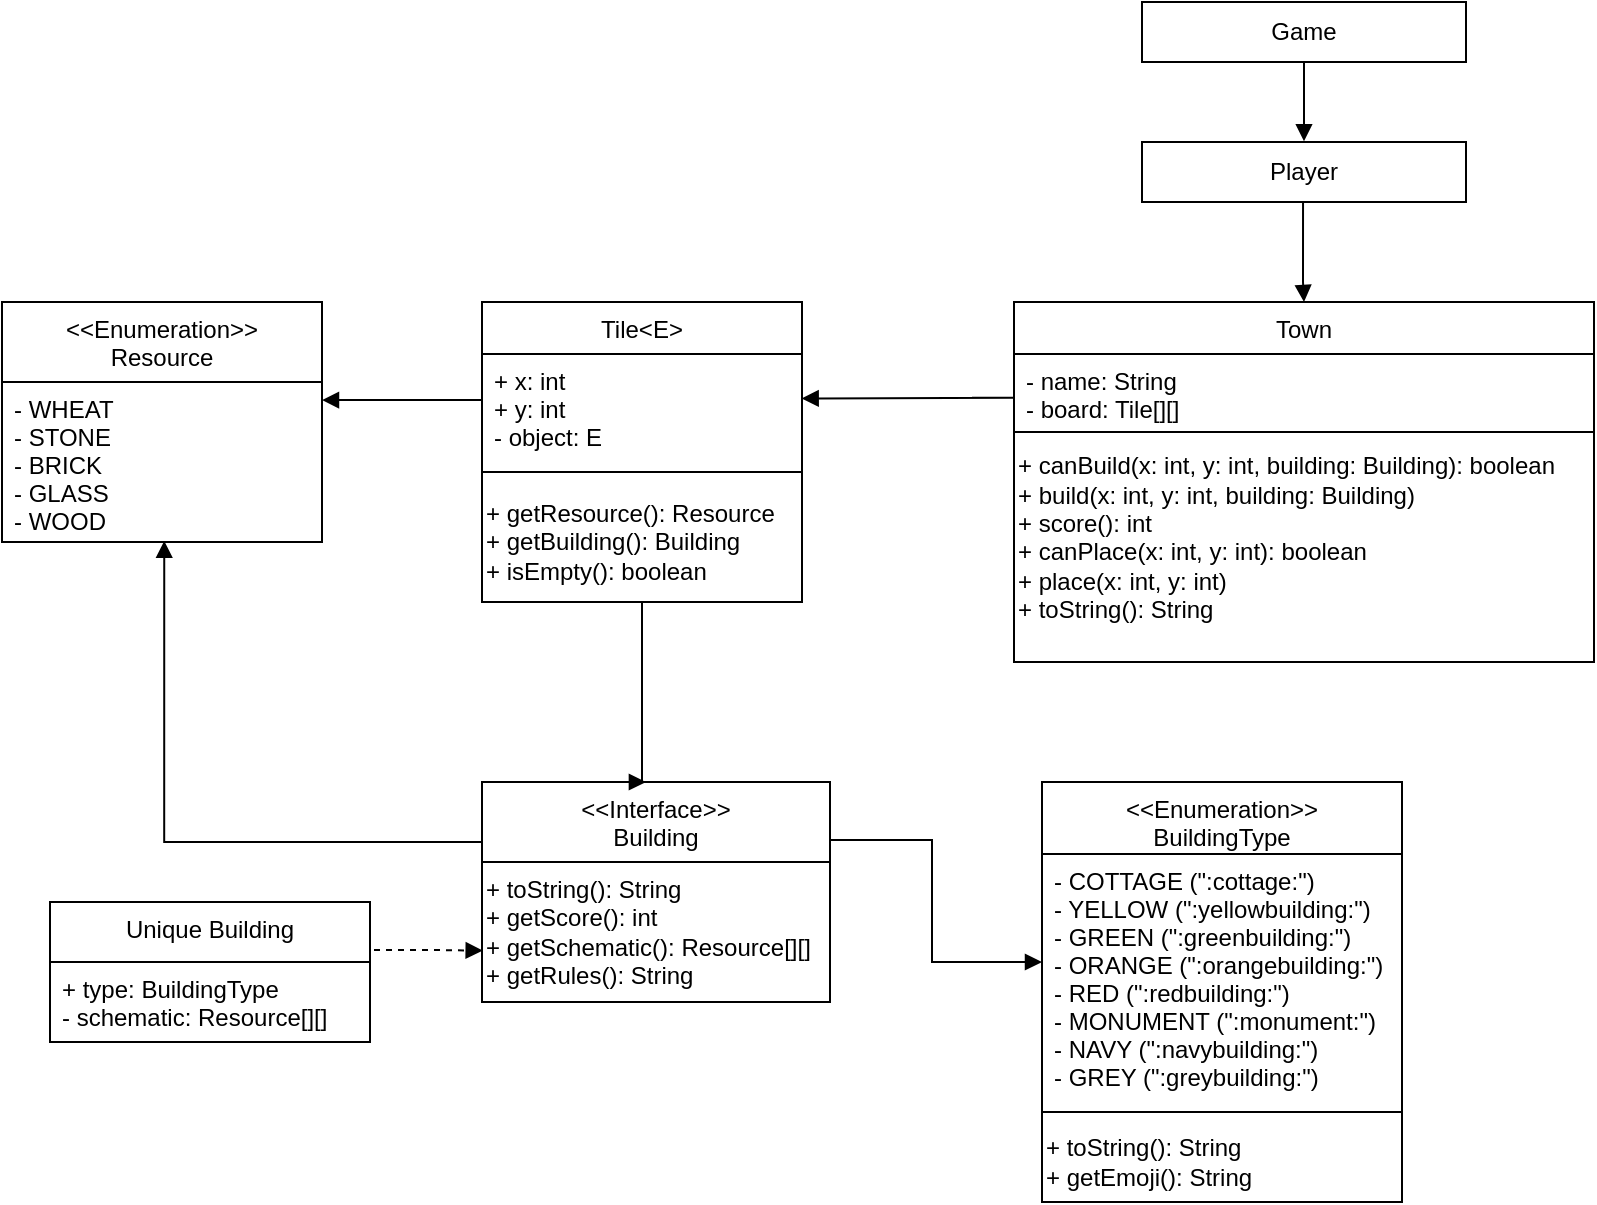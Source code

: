 <mxfile version="24.0.1" type="google">
  <diagram id="C5RBs43oDa-KdzZeNtuy" name="Page-1">
    <mxGraphModel grid="1" page="1" gridSize="10" guides="1" tooltips="1" connect="1" arrows="1" fold="1" pageScale="1" pageWidth="827" pageHeight="1169" math="0" shadow="0">
      <root>
        <mxCell id="WIyWlLk6GJQsqaUBKTNV-0" />
        <mxCell id="WIyWlLk6GJQsqaUBKTNV-1" parent="WIyWlLk6GJQsqaUBKTNV-0" />
        <mxCell id="zkfFHV4jXpPFQw0GAbJ--0" value="Tile&lt;E&gt;" style="swimlane;fontStyle=0;align=center;verticalAlign=top;childLayout=stackLayout;horizontal=1;startSize=26;horizontalStack=0;resizeParent=1;resizeLast=0;collapsible=1;marginBottom=0;rounded=0;shadow=0;strokeWidth=1;" vertex="1" parent="WIyWlLk6GJQsqaUBKTNV-1">
          <mxGeometry x="256" y="240" width="160" height="150" as="geometry">
            <mxRectangle x="230" y="140" width="160" height="26" as="alternateBounds" />
          </mxGeometry>
        </mxCell>
        <mxCell id="zkfFHV4jXpPFQw0GAbJ--1" value="+ x: int &#xa;+ y: int&#xa;- object: E" style="text;align=left;verticalAlign=top;spacingLeft=4;spacingRight=4;overflow=hidden;rotatable=0;points=[[0,0.5],[1,0.5]];portConstraint=eastwest;" vertex="1" parent="zkfFHV4jXpPFQw0GAbJ--0">
          <mxGeometry y="26" width="160" height="54" as="geometry" />
        </mxCell>
        <mxCell id="zkfFHV4jXpPFQw0GAbJ--4" value="" style="line;html=1;strokeWidth=1;align=left;verticalAlign=middle;spacingTop=-1;spacingLeft=3;spacingRight=3;rotatable=0;labelPosition=right;points=[];portConstraint=eastwest;" vertex="1" parent="zkfFHV4jXpPFQw0GAbJ--0">
          <mxGeometry y="80" width="160" height="10" as="geometry" />
        </mxCell>
        <mxCell id="tVJIpHUnp2Z6W183kNAT-2" value="+ getResource(): Resource&lt;div&gt;+ getBuilding(): Building&lt;/div&gt;&lt;div&gt;+ isEmpty(): boolean&lt;/div&gt;" style="text;html=1;align=left;verticalAlign=middle;resizable=0;points=[];autosize=1;strokeColor=none;fillColor=none;" vertex="1" parent="zkfFHV4jXpPFQw0GAbJ--0">
          <mxGeometry y="90" width="160" height="60" as="geometry" />
        </mxCell>
        <mxCell id="tVJIpHUnp2Z6W183kNAT-8" value="&lt;&lt;Interface&gt;&gt;&#xa;Building" style="swimlane;fontStyle=0;align=center;verticalAlign=top;childLayout=stackLayout;horizontal=1;startSize=40;horizontalStack=0;resizeParent=1;resizeLast=0;collapsible=1;marginBottom=0;rounded=0;shadow=0;strokeWidth=1;" vertex="1" parent="WIyWlLk6GJQsqaUBKTNV-1">
          <mxGeometry x="256" y="480" width="174" height="110" as="geometry">
            <mxRectangle x="230" y="140" width="160" height="26" as="alternateBounds" />
          </mxGeometry>
        </mxCell>
        <mxCell id="tVJIpHUnp2Z6W183kNAT-20" value="+ toString(): String&lt;div&gt;+ getScore(): int&lt;/div&gt;&lt;div&gt;+ getSchematic(): Resource[][]&lt;/div&gt;&lt;div&gt;+ getRules(): String&lt;/div&gt;" style="text;html=1;align=left;verticalAlign=middle;resizable=0;points=[];autosize=1;strokeColor=none;fillColor=none;" vertex="1" parent="tVJIpHUnp2Z6W183kNAT-8">
          <mxGeometry y="40" width="174" height="70" as="geometry" />
        </mxCell>
        <mxCell id="tVJIpHUnp2Z6W183kNAT-15" value="&lt;&lt;Enumeration&gt;&gt;&#xa;BuildingType" style="swimlane;fontStyle=0;align=center;verticalAlign=top;childLayout=stackLayout;horizontal=1;startSize=36;horizontalStack=0;resizeParent=1;resizeLast=0;collapsible=1;marginBottom=0;rounded=0;shadow=0;strokeWidth=1;" vertex="1" parent="WIyWlLk6GJQsqaUBKTNV-1">
          <mxGeometry x="536" y="480" width="180" height="210" as="geometry">
            <mxRectangle x="230" y="140" width="160" height="26" as="alternateBounds" />
          </mxGeometry>
        </mxCell>
        <mxCell id="tVJIpHUnp2Z6W183kNAT-16" value="- COTTAGE (&quot;:cottage:&quot;)&#xa;- YELLOW (&quot;:yellowbuilding:&quot;)&#xa;- GREEN (&quot;:greenbuilding:&quot;)&#xa;- ORANGE (&quot;:orangebuilding:&quot;)&#xa;- RED (&quot;:redbuilding:&quot;)&#xa;- MONUMENT (&quot;:monument:&quot;)&#xa;- NAVY (&quot;:navybuilding:&quot;)&#xa;- GREY (&quot;:greybuilding:&quot;)" style="text;align=left;verticalAlign=top;spacingLeft=4;spacingRight=4;overflow=hidden;rotatable=0;points=[[0,0.5],[1,0.5]];portConstraint=eastwest;" vertex="1" parent="tVJIpHUnp2Z6W183kNAT-15">
          <mxGeometry y="36" width="180" height="124" as="geometry" />
        </mxCell>
        <mxCell id="tVJIpHUnp2Z6W183kNAT-17" value="" style="line;html=1;strokeWidth=1;align=left;verticalAlign=middle;spacingTop=-1;spacingLeft=3;spacingRight=3;rotatable=0;labelPosition=right;points=[];portConstraint=eastwest;" vertex="1" parent="tVJIpHUnp2Z6W183kNAT-15">
          <mxGeometry y="160" width="180" height="10" as="geometry" />
        </mxCell>
        <mxCell id="tVJIpHUnp2Z6W183kNAT-18" value="+ toString(): String&lt;div&gt;+ getEmoji(): String&lt;/div&gt;" style="text;html=1;align=left;verticalAlign=middle;resizable=0;points=[];autosize=1;strokeColor=none;fillColor=none;" vertex="1" parent="tVJIpHUnp2Z6W183kNAT-15">
          <mxGeometry y="170" width="180" height="40" as="geometry" />
        </mxCell>
        <mxCell id="tVJIpHUnp2Z6W183kNAT-21" value="" style="edgeStyle=orthogonalEdgeStyle;orthogonalLoop=1;jettySize=auto;html=1;rounded=0;endArrow=block;endFill=1;exitX=0.5;exitY=1;exitDx=0;exitDy=0;entryX=0.471;entryY=0;entryDx=0;entryDy=0;entryPerimeter=0;" edge="1" parent="WIyWlLk6GJQsqaUBKTNV-1" source="zkfFHV4jXpPFQw0GAbJ--0" target="tVJIpHUnp2Z6W183kNAT-8">
          <mxGeometry width="80" relative="1" as="geometry">
            <mxPoint x="301" y="440" as="sourcePoint" />
            <mxPoint x="381" y="440" as="targetPoint" />
            <Array as="points">
              <mxPoint x="336" y="460" />
              <mxPoint x="336" y="460" />
            </Array>
          </mxGeometry>
        </mxCell>
        <mxCell id="tVJIpHUnp2Z6W183kNAT-22" value="" style="edgeStyle=orthogonalEdgeStyle;orthogonalLoop=1;jettySize=auto;html=1;rounded=0;endArrow=block;endFill=1;" edge="1" parent="WIyWlLk6GJQsqaUBKTNV-1">
          <mxGeometry width="80" relative="1" as="geometry">
            <mxPoint x="430" y="509" as="sourcePoint" />
            <mxPoint x="536" y="570" as="targetPoint" />
            <Array as="points">
              <mxPoint x="481" y="509" />
              <mxPoint x="481" y="570" />
              <mxPoint x="536" y="570" />
            </Array>
          </mxGeometry>
        </mxCell>
        <mxCell id="tVJIpHUnp2Z6W183kNAT-23" value="&lt;&lt;Enumeration&gt;&gt;&#xa;Resource" style="swimlane;fontStyle=0;align=center;verticalAlign=top;childLayout=stackLayout;horizontal=1;startSize=40;horizontalStack=0;resizeParent=1;resizeLast=0;collapsible=1;marginBottom=0;rounded=0;shadow=0;strokeWidth=1;" vertex="1" parent="WIyWlLk6GJQsqaUBKTNV-1">
          <mxGeometry x="16" y="240" width="160" height="120" as="geometry">
            <mxRectangle x="230" y="140" width="160" height="26" as="alternateBounds" />
          </mxGeometry>
        </mxCell>
        <mxCell id="tVJIpHUnp2Z6W183kNAT-24" value="- WHEAT&#xa;- STONE&#xa;- BRICK&#xa;- GLASS&#xa;- WOOD" style="text;align=left;verticalAlign=top;spacingLeft=4;spacingRight=4;overflow=hidden;rotatable=0;points=[[0,0.5],[1,0.5]];portConstraint=eastwest;" vertex="1" parent="tVJIpHUnp2Z6W183kNAT-23">
          <mxGeometry y="40" width="160" height="80" as="geometry" />
        </mxCell>
        <mxCell id="tVJIpHUnp2Z6W183kNAT-25" value="" style="edgeStyle=orthogonalEdgeStyle;orthogonalLoop=1;jettySize=auto;html=1;rounded=0;endArrow=block;endFill=1;exitX=0;exitY=0.5;exitDx=0;exitDy=0;entryX=1;entryY=0.163;entryDx=0;entryDy=0;entryPerimeter=0;" edge="1" parent="WIyWlLk6GJQsqaUBKTNV-1">
          <mxGeometry width="80" relative="1" as="geometry">
            <mxPoint x="256" y="289" as="sourcePoint" />
            <mxPoint x="176" y="289.04" as="targetPoint" />
          </mxGeometry>
        </mxCell>
        <mxCell id="tVJIpHUnp2Z6W183kNAT-31" value="" style="edgeStyle=orthogonalEdgeStyle;orthogonalLoop=1;jettySize=auto;html=1;rounded=0;endArrow=block;endFill=1;entryX=0.507;entryY=0.993;entryDx=0;entryDy=0;entryPerimeter=0;" edge="1" parent="WIyWlLk6GJQsqaUBKTNV-1" target="tVJIpHUnp2Z6W183kNAT-24">
          <mxGeometry width="80" relative="1" as="geometry">
            <mxPoint x="256" y="510" as="sourcePoint" />
            <mxPoint x="76" y="420" as="targetPoint" />
            <Array as="points">
              <mxPoint x="256" y="510" />
              <mxPoint x="97" y="510" />
            </Array>
          </mxGeometry>
        </mxCell>
        <mxCell id="tVJIpHUnp2Z6W183kNAT-32" value="" style="edgeStyle=orthogonalEdgeStyle;orthogonalLoop=1;jettySize=auto;html=1;rounded=0;endArrow=block;endFill=1;dashed=1;entryX=0.002;entryY=0.633;entryDx=0;entryDy=0;entryPerimeter=0;" edge="1" parent="WIyWlLk6GJQsqaUBKTNV-1" target="tVJIpHUnp2Z6W183kNAT-20">
          <mxGeometry width="80" relative="1" as="geometry">
            <mxPoint x="200" y="560" as="sourcePoint" />
            <mxPoint x="341.034" y="530" as="targetPoint" />
            <Array as="points">
              <mxPoint x="200" y="564" />
              <mxPoint x="230" y="564" />
            </Array>
          </mxGeometry>
        </mxCell>
        <mxCell id="tVJIpHUnp2Z6W183kNAT-33" value="Town" style="swimlane;fontStyle=0;align=center;verticalAlign=top;childLayout=stackLayout;horizontal=1;startSize=26;horizontalStack=0;resizeParent=1;resizeLast=0;collapsible=1;marginBottom=0;rounded=0;shadow=0;strokeWidth=1;" vertex="1" parent="WIyWlLk6GJQsqaUBKTNV-1">
          <mxGeometry x="522" y="240" width="290" height="180" as="geometry">
            <mxRectangle x="230" y="140" width="160" height="26" as="alternateBounds" />
          </mxGeometry>
        </mxCell>
        <mxCell id="tVJIpHUnp2Z6W183kNAT-34" value="- name: String&#xa;- board: Tile[][]" style="text;align=left;verticalAlign=top;spacingLeft=4;spacingRight=4;overflow=hidden;rotatable=0;points=[[0,0.5],[1,0.5]];portConstraint=eastwest;" vertex="1" parent="tVJIpHUnp2Z6W183kNAT-33">
          <mxGeometry y="26" width="290" height="34" as="geometry" />
        </mxCell>
        <mxCell id="tVJIpHUnp2Z6W183kNAT-37" value="" style="edgeStyle=orthogonalEdgeStyle;orthogonalLoop=1;jettySize=auto;html=1;rounded=0;endArrow=block;endFill=1;entryX=0.999;entryY=0.412;entryDx=0;entryDy=0;entryPerimeter=0;" edge="1" parent="tVJIpHUnp2Z6W183kNAT-33" target="zkfFHV4jXpPFQw0GAbJ--1">
          <mxGeometry width="80" relative="1" as="geometry">
            <mxPoint x="-21" y="47.86" as="sourcePoint" />
            <mxPoint x="-117" y="47.86" as="targetPoint" />
            <Array as="points">
              <mxPoint y="48" />
            </Array>
          </mxGeometry>
        </mxCell>
        <mxCell id="tVJIpHUnp2Z6W183kNAT-35" value="" style="line;html=1;strokeWidth=1;align=left;verticalAlign=middle;spacingTop=-1;spacingLeft=3;spacingRight=3;rotatable=0;labelPosition=right;points=[];portConstraint=eastwest;" vertex="1" parent="tVJIpHUnp2Z6W183kNAT-33">
          <mxGeometry y="60" width="290" height="10" as="geometry" />
        </mxCell>
        <mxCell id="tVJIpHUnp2Z6W183kNAT-36" value="+ canBuild(x: int, y: int, building: Building): boolean&lt;div&gt;+ build&lt;span style=&quot;background-color: initial;&quot;&gt;(x: int, y: int, building: Building)&lt;/span&gt;&lt;/div&gt;&lt;div&gt;&lt;span style=&quot;background-color: initial;&quot;&gt;+ score(): int&lt;/span&gt;&lt;/div&gt;&lt;div&gt;&lt;span style=&quot;background-color: initial;&quot;&gt;+ canPlace(x: int, y: int): boolean&lt;/span&gt;&lt;/div&gt;&lt;div&gt;&lt;span style=&quot;background-color: initial;&quot;&gt;+ place(x: int, y: int)&lt;/span&gt;&lt;/div&gt;&lt;div&gt;&lt;span style=&quot;background-color: initial;&quot;&gt;+ toString(): String&lt;/span&gt;&lt;/div&gt;&lt;div&gt;&lt;span style=&quot;background-color: initial;&quot;&gt;&lt;br&gt;&lt;/span&gt;&lt;/div&gt;" style="text;html=1;align=left;verticalAlign=middle;resizable=0;points=[];autosize=1;strokeColor=none;fillColor=none;" vertex="1" parent="tVJIpHUnp2Z6W183kNAT-33">
          <mxGeometry y="70" width="290" height="110" as="geometry" />
        </mxCell>
        <mxCell id="tVJIpHUnp2Z6W183kNAT-38" value="Game" style="whiteSpace=wrap;html=1;" vertex="1" parent="WIyWlLk6GJQsqaUBKTNV-1">
          <mxGeometry x="586" y="90" width="162" height="30" as="geometry" />
        </mxCell>
        <mxCell id="tVJIpHUnp2Z6W183kNAT-39" value="Player" style="whiteSpace=wrap;html=1;" vertex="1" parent="WIyWlLk6GJQsqaUBKTNV-1">
          <mxGeometry x="586" y="160" width="162" height="30" as="geometry" />
        </mxCell>
        <mxCell id="tVJIpHUnp2Z6W183kNAT-40" value="" style="edgeStyle=orthogonalEdgeStyle;orthogonalLoop=1;jettySize=auto;html=1;rounded=0;entryX=0.475;entryY=-0.015;entryDx=0;entryDy=0;endArrow=block;endFill=1;entryPerimeter=0;" edge="1" parent="WIyWlLk6GJQsqaUBKTNV-1">
          <mxGeometry width="80" relative="1" as="geometry">
            <mxPoint x="667" y="120" as="sourcePoint" />
            <mxPoint x="667.95" y="159.55" as="targetPoint" />
            <Array as="points">
              <mxPoint x="667" y="160" />
            </Array>
          </mxGeometry>
        </mxCell>
        <mxCell id="tVJIpHUnp2Z6W183kNAT-41" value="" style="edgeStyle=orthogonalEdgeStyle;orthogonalLoop=1;jettySize=auto;html=1;rounded=0;entryX=0.5;entryY=0;entryDx=0;entryDy=0;endArrow=block;endFill=1;" edge="1" parent="WIyWlLk6GJQsqaUBKTNV-1" target="tVJIpHUnp2Z6W183kNAT-33">
          <mxGeometry width="80" relative="1" as="geometry">
            <mxPoint x="666.52" y="190" as="sourcePoint" />
            <mxPoint x="667.47" y="229.55" as="targetPoint" />
            <Array as="points">
              <mxPoint x="667" y="230" />
              <mxPoint x="667" y="230" />
            </Array>
          </mxGeometry>
        </mxCell>
        <mxCell id="4xZWK2WGScTKpPvZwVl7-0" value="Unique Building" style="swimlane;fontStyle=0;align=center;verticalAlign=top;childLayout=stackLayout;horizontal=1;startSize=30;horizontalStack=0;resizeParent=1;resizeLast=0;collapsible=1;marginBottom=0;rounded=0;shadow=0;strokeWidth=1;" vertex="1" parent="WIyWlLk6GJQsqaUBKTNV-1">
          <mxGeometry x="40" y="540" width="160" height="70" as="geometry">
            <mxRectangle x="230" y="140" width="160" height="26" as="alternateBounds" />
          </mxGeometry>
        </mxCell>
        <mxCell id="4xZWK2WGScTKpPvZwVl7-1" value="+ type: BuildingType&#xa;- schematic: Resource[][]" style="text;align=left;verticalAlign=top;spacingLeft=4;spacingRight=4;overflow=hidden;rotatable=0;points=[[0,0.5],[1,0.5]];portConstraint=eastwest;" vertex="1" parent="4xZWK2WGScTKpPvZwVl7-0">
          <mxGeometry y="30" width="160" height="40" as="geometry" />
        </mxCell>
      </root>
    </mxGraphModel>
  </diagram>
</mxfile>
